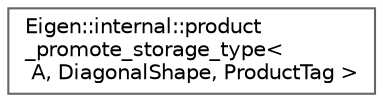 digraph "类继承关系图"
{
 // LATEX_PDF_SIZE
  bgcolor="transparent";
  edge [fontname=Helvetica,fontsize=10,labelfontname=Helvetica,labelfontsize=10];
  node [fontname=Helvetica,fontsize=10,shape=box,height=0.2,width=0.4];
  rankdir="LR";
  Node0 [id="Node000000",label="Eigen::internal::product\l_promote_storage_type\<\l A, DiagonalShape, ProductTag \>",height=0.2,width=0.4,color="grey40", fillcolor="white", style="filled",URL="$struct_eigen_1_1internal_1_1product__promote__storage__type_3_01_a_00_01_diagonal_shape_00_01_product_tag_01_4.html",tooltip=" "];
}
